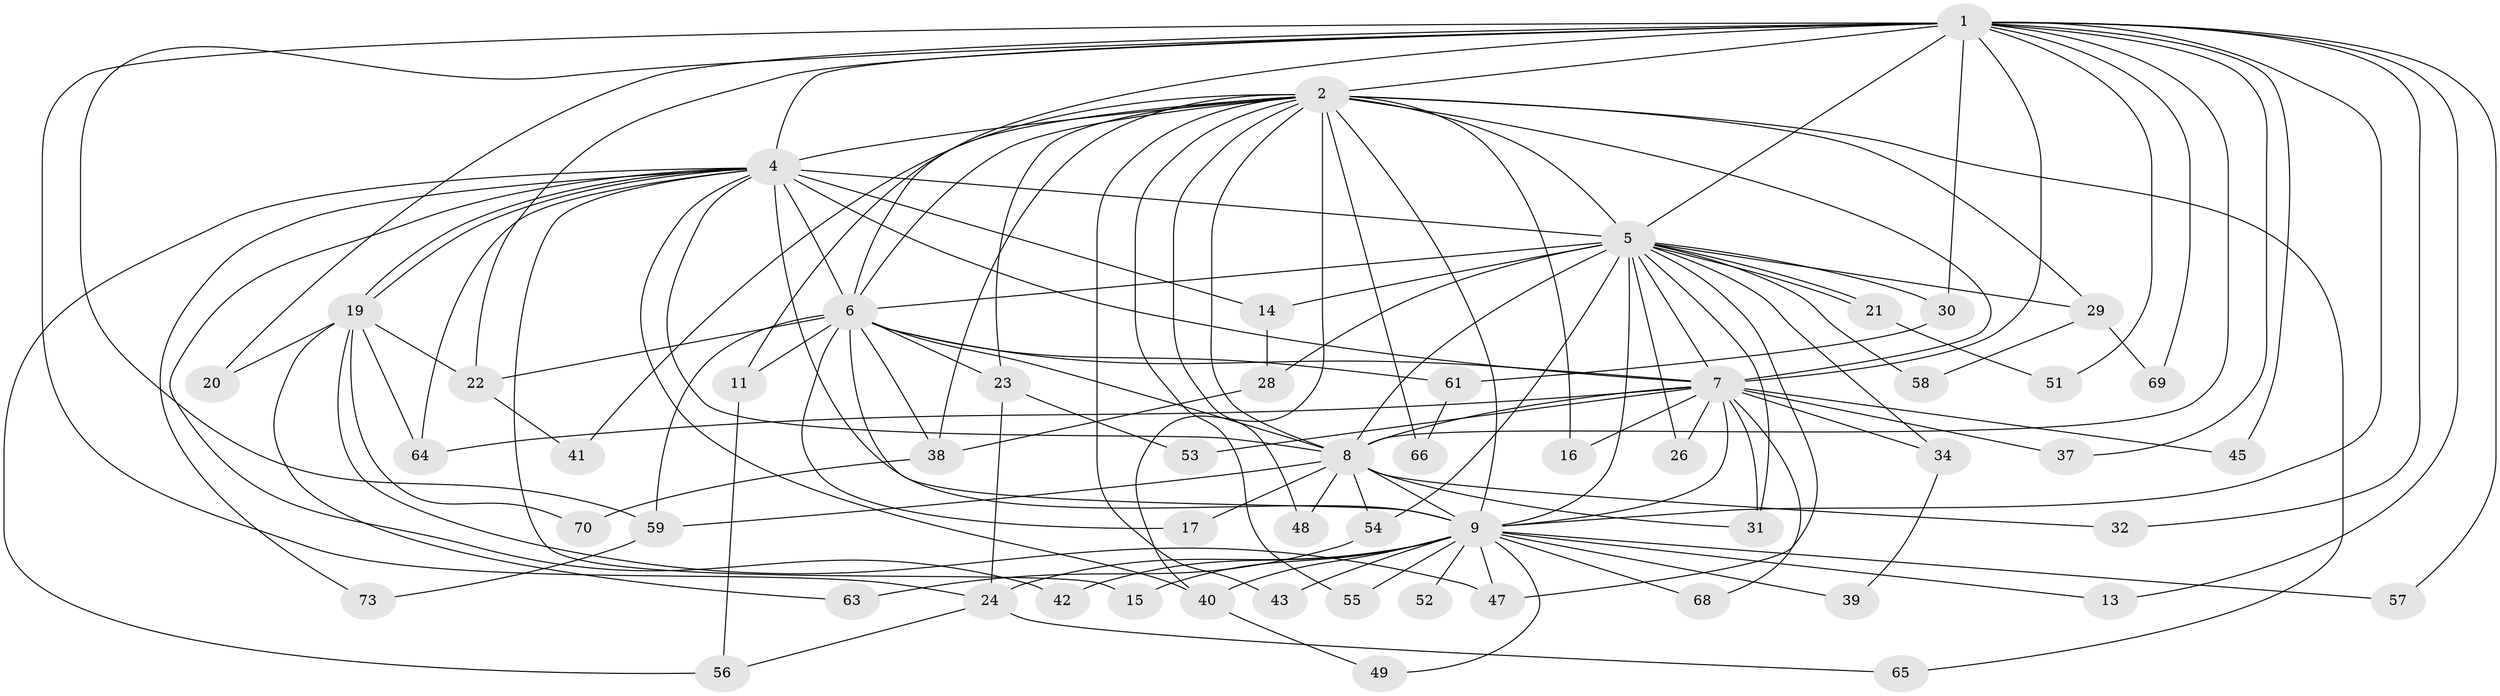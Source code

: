 // original degree distribution, {17: 0.05405405405405406, 18: 0.013513513513513514, 13: 0.013513513513513514, 23: 0.013513513513513514, 16: 0.013513513513513514, 20: 0.013513513513513514, 15: 0.013513513513513514, 4: 0.13513513513513514, 2: 0.5135135135135135, 3: 0.1891891891891892, 8: 0.013513513513513514, 7: 0.013513513513513514}
// Generated by graph-tools (version 1.1) at 2025/11/02/27/25 16:11:05]
// undirected, 56 vertices, 132 edges
graph export_dot {
graph [start="1"]
  node [color=gray90,style=filled];
  1 [super="+3"];
  2 [super="+10"];
  4 [super="+67"];
  5 [super="+12"];
  6 [super="+46"];
  7 [super="+18"];
  8 [super="+25"];
  9 [super="+36"];
  11 [super="+33"];
  13;
  14;
  15;
  16;
  17;
  19 [super="+50"];
  20;
  21;
  22 [super="+27"];
  23;
  24 [super="+35"];
  26;
  28;
  29;
  30;
  31 [super="+72"];
  32;
  34;
  37;
  38 [super="+44"];
  39;
  40 [super="+62"];
  41;
  42;
  43;
  45;
  47;
  48;
  49;
  51;
  52;
  53;
  54;
  55;
  56 [super="+71"];
  57 [super="+60"];
  58;
  59 [super="+74"];
  61;
  63;
  64;
  65;
  66;
  68;
  69;
  70;
  73;
  1 -- 2 [weight=4];
  1 -- 4 [weight=2];
  1 -- 5 [weight=2];
  1 -- 6 [weight=2];
  1 -- 7 [weight=2];
  1 -- 8 [weight=2];
  1 -- 9 [weight=2];
  1 -- 13;
  1 -- 20;
  1 -- 30;
  1 -- 32;
  1 -- 37;
  1 -- 45;
  1 -- 59;
  1 -- 69;
  1 -- 51;
  1 -- 24;
  1 -- 57;
  1 -- 22;
  2 -- 4 [weight=2];
  2 -- 5 [weight=3];
  2 -- 6 [weight=3];
  2 -- 7 [weight=2];
  2 -- 8 [weight=2];
  2 -- 9 [weight=2];
  2 -- 23;
  2 -- 38;
  2 -- 40;
  2 -- 41;
  2 -- 43;
  2 -- 48;
  2 -- 55;
  2 -- 65;
  2 -- 66;
  2 -- 11 [weight=2];
  2 -- 16;
  2 -- 29;
  4 -- 5;
  4 -- 6;
  4 -- 7 [weight=2];
  4 -- 8;
  4 -- 9;
  4 -- 14;
  4 -- 15;
  4 -- 19;
  4 -- 19;
  4 -- 42;
  4 -- 64;
  4 -- 73;
  4 -- 40;
  4 -- 56;
  5 -- 6;
  5 -- 7;
  5 -- 8;
  5 -- 9 [weight=2];
  5 -- 14;
  5 -- 21;
  5 -- 21;
  5 -- 26;
  5 -- 28;
  5 -- 29;
  5 -- 30;
  5 -- 31;
  5 -- 34;
  5 -- 47;
  5 -- 54;
  5 -- 58;
  6 -- 7;
  6 -- 8;
  6 -- 9;
  6 -- 11;
  6 -- 17;
  6 -- 22;
  6 -- 23;
  6 -- 61;
  6 -- 38;
  6 -- 59;
  7 -- 8;
  7 -- 9;
  7 -- 16;
  7 -- 26;
  7 -- 34;
  7 -- 37;
  7 -- 53;
  7 -- 64;
  7 -- 68;
  7 -- 31;
  7 -- 45;
  8 -- 9;
  8 -- 17;
  8 -- 48;
  8 -- 54;
  8 -- 59;
  8 -- 32;
  8 -- 31;
  9 -- 13;
  9 -- 15;
  9 -- 24;
  9 -- 40;
  9 -- 42;
  9 -- 49;
  9 -- 52 [weight=2];
  9 -- 57 [weight=2];
  9 -- 68;
  9 -- 55;
  9 -- 39;
  9 -- 43;
  9 -- 47;
  11 -- 56;
  14 -- 28;
  19 -- 20;
  19 -- 22;
  19 -- 63;
  19 -- 64;
  19 -- 70;
  19 -- 47;
  21 -- 51;
  22 -- 41;
  23 -- 53;
  23 -- 24;
  24 -- 65;
  24 -- 56;
  28 -- 38;
  29 -- 58;
  29 -- 69;
  30 -- 61;
  34 -- 39;
  38 -- 70;
  40 -- 49;
  54 -- 63;
  59 -- 73;
  61 -- 66;
}
